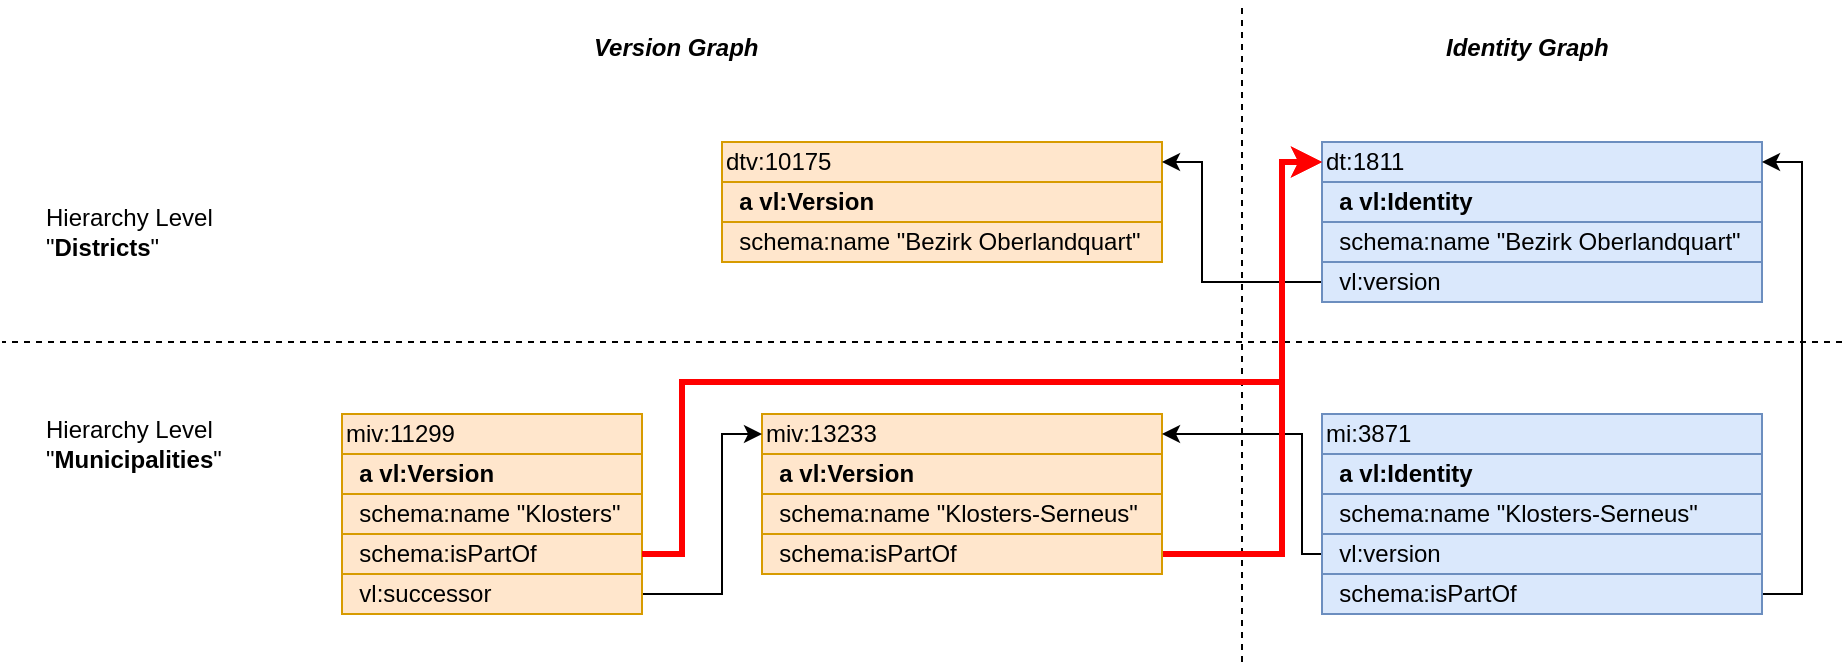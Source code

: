 <mxfile>
    <diagram id="REWU7WDJYt-7XXp8mPj9" name="Seite-1">
        <mxGraphModel dx="1206" dy="489" grid="1" gridSize="10" guides="1" tooltips="1" connect="1" arrows="1" fold="1" page="1" pageScale="1" pageWidth="827" pageHeight="1169" math="0" shadow="0">
            <root>
                <mxCell id="0"/>
                <mxCell id="1" parent="0"/>
                <mxCell id="12" value="miv:13233" style="rounded=0;whiteSpace=wrap;html=1;fillColor=#ffe6cc;strokeColor=#d79b00;align=left;fontSize=12;" parent="1" vertex="1">
                    <mxGeometry x="500" y="296" width="200" height="20" as="geometry"/>
                </mxCell>
                <mxCell id="13" value="&lt;div style=&quot;font-size: 12px;&quot;&gt;&lt;b style=&quot;font-size: 12px;&quot;&gt;&amp;nbsp; a vl:Version&lt;/b&gt;&lt;br style=&quot;font-size: 12px;&quot;&gt;&lt;/div&gt;" style="rounded=0;whiteSpace=wrap;html=1;fillColor=#ffe6cc;strokeColor=#d79b00;align=left;fontSize=12;" parent="1" vertex="1">
                    <mxGeometry x="500" y="316" width="200" height="20" as="geometry"/>
                </mxCell>
                <mxCell id="16" value="&amp;nbsp; schema:name &quot;Klosters-Serneus&quot;" style="rounded=0;whiteSpace=wrap;html=1;fillColor=#ffe6cc;strokeColor=#d79b00;align=left;fontSize=12;" parent="1" vertex="1">
                    <mxGeometry x="500" y="336" width="200" height="20" as="geometry"/>
                </mxCell>
                <mxCell id="17" value="mi:3871" style="rounded=0;whiteSpace=wrap;html=1;fillColor=#dae8fc;strokeColor=#6c8ebf;align=left;fontSize=12;" parent="1" vertex="1">
                    <mxGeometry x="780" y="296" width="220" height="20" as="geometry"/>
                </mxCell>
                <mxCell id="18" value="&lt;b style=&quot;font-size: 12px;&quot;&gt;&amp;nbsp; a vl:Identity&lt;/b&gt;" style="rounded=0;whiteSpace=wrap;html=1;fillColor=#dae8fc;strokeColor=#6c8ebf;align=left;fontSize=12;" parent="1" vertex="1">
                    <mxGeometry x="780" y="316" width="220" height="20" as="geometry"/>
                </mxCell>
                <mxCell id="19" value="&amp;nbsp; schema:name &quot;Klosters-Serneus&quot;" style="rounded=0;whiteSpace=wrap;html=1;fillColor=#dae8fc;strokeColor=#6c8ebf;align=left;fontSize=12;" parent="1" vertex="1">
                    <mxGeometry x="780" y="336" width="220" height="20" as="geometry"/>
                </mxCell>
                <mxCell id="26" style="edgeStyle=orthogonalEdgeStyle;html=1;exitX=0;exitY=0.5;exitDx=0;exitDy=0;entryX=1;entryY=0.5;entryDx=0;entryDy=0;rounded=0;" parent="1" source="21" target="12" edge="1">
                    <mxGeometry relative="1" as="geometry">
                        <Array as="points">
                            <mxPoint x="770" y="366"/>
                            <mxPoint x="770" y="306"/>
                        </Array>
                    </mxGeometry>
                </mxCell>
                <mxCell id="21" value="&amp;nbsp; vl:version" style="rounded=0;whiteSpace=wrap;html=1;fillColor=#dae8fc;strokeColor=#6c8ebf;align=left;fontSize=12;" parent="1" vertex="1">
                    <mxGeometry x="780" y="356" width="220" height="20" as="geometry"/>
                </mxCell>
                <mxCell id="22" value="" style="endArrow=none;dashed=1;html=1;" parent="1" edge="1">
                    <mxGeometry width="50" height="50" relative="1" as="geometry">
                        <mxPoint x="740" y="420" as="sourcePoint"/>
                        <mxPoint x="740" y="90" as="targetPoint"/>
                    </mxGeometry>
                </mxCell>
                <mxCell id="23" value="&lt;b&gt;&lt;i&gt;Identity Graph&lt;/i&gt;&lt;/b&gt;" style="text;html=1;strokeColor=none;fillColor=none;align=left;verticalAlign=middle;whiteSpace=wrap;rounded=0;" parent="1" vertex="1">
                    <mxGeometry x="840" y="98" width="100" height="30" as="geometry"/>
                </mxCell>
                <mxCell id="24" value="&lt;b&gt;&lt;i&gt;Version Graph&lt;/i&gt;&lt;/b&gt;" style="text;html=1;strokeColor=none;fillColor=none;align=left;verticalAlign=middle;whiteSpace=wrap;rounded=0;" parent="1" vertex="1">
                    <mxGeometry x="414" y="98" width="100" height="30" as="geometry"/>
                </mxCell>
                <mxCell id="27" value="" style="endArrow=none;dashed=1;html=1;" parent="1" edge="1">
                    <mxGeometry width="50" height="50" relative="1" as="geometry">
                        <mxPoint x="1040" y="260" as="sourcePoint"/>
                        <mxPoint x="120" y="260" as="targetPoint"/>
                    </mxGeometry>
                </mxCell>
                <mxCell id="28" value="dtv:10175" style="rounded=0;whiteSpace=wrap;html=1;fillColor=#ffe6cc;strokeColor=#d79b00;align=left;fontSize=12;" parent="1" vertex="1">
                    <mxGeometry x="480" y="160" width="220" height="20" as="geometry"/>
                </mxCell>
                <mxCell id="29" value="&lt;div style=&quot;font-size: 12px;&quot;&gt;&lt;b style=&quot;font-size: 12px;&quot;&gt;&amp;nbsp; a vl:Version&lt;/b&gt;&lt;br style=&quot;font-size: 12px;&quot;&gt;&lt;/div&gt;" style="rounded=0;whiteSpace=wrap;html=1;fillColor=#ffe6cc;strokeColor=#d79b00;align=left;fontSize=12;" parent="1" vertex="1">
                    <mxGeometry x="480" y="180" width="220" height="20" as="geometry"/>
                </mxCell>
                <mxCell id="30" value="&amp;nbsp; schema:name &quot;Bezirk Oberlandquart&quot;" style="rounded=0;whiteSpace=wrap;html=1;fillColor=#ffe6cc;strokeColor=#d79b00;align=left;fontSize=12;" parent="1" vertex="1">
                    <mxGeometry x="480" y="200" width="220" height="20" as="geometry"/>
                </mxCell>
                <mxCell id="31" value="dt:1811" style="rounded=0;whiteSpace=wrap;html=1;fillColor=#dae8fc;strokeColor=#6c8ebf;align=left;fontSize=12;" parent="1" vertex="1">
                    <mxGeometry x="780" y="160" width="220" height="20" as="geometry"/>
                </mxCell>
                <mxCell id="32" value="&lt;b style=&quot;font-size: 12px;&quot;&gt;&amp;nbsp; a vl:Identity&lt;/b&gt;" style="rounded=0;whiteSpace=wrap;html=1;fillColor=#dae8fc;strokeColor=#6c8ebf;align=left;fontSize=12;" parent="1" vertex="1">
                    <mxGeometry x="780" y="180" width="220" height="20" as="geometry"/>
                </mxCell>
                <mxCell id="33" value="&amp;nbsp; schema:name &quot;Bezirk Oberlandquart&quot;" style="rounded=0;whiteSpace=wrap;html=1;fillColor=#dae8fc;strokeColor=#6c8ebf;align=left;fontSize=12;" parent="1" vertex="1">
                    <mxGeometry x="780" y="200" width="220" height="20" as="geometry"/>
                </mxCell>
                <mxCell id="35" style="edgeStyle=orthogonalEdgeStyle;rounded=0;html=1;exitX=0;exitY=0.5;exitDx=0;exitDy=0;entryX=1;entryY=0.5;entryDx=0;entryDy=0;" parent="1" source="34" target="28" edge="1">
                    <mxGeometry relative="1" as="geometry">
                        <Array as="points">
                            <mxPoint x="720" y="230"/>
                            <mxPoint x="720" y="170"/>
                        </Array>
                    </mxGeometry>
                </mxCell>
                <mxCell id="34" value="&amp;nbsp; vl:version" style="rounded=0;whiteSpace=wrap;html=1;fillColor=#dae8fc;strokeColor=#6c8ebf;align=left;fontSize=12;" parent="1" vertex="1">
                    <mxGeometry x="780" y="220" width="220" height="20" as="geometry"/>
                </mxCell>
                <mxCell id="37" style="edgeStyle=orthogonalEdgeStyle;rounded=0;html=1;exitX=1;exitY=0.5;exitDx=0;exitDy=0;entryX=0;entryY=0.5;entryDx=0;entryDy=0;strokeColor=#FF0000;strokeWidth=3;" parent="1" source="36" target="31" edge="1">
                    <mxGeometry relative="1" as="geometry">
                        <Array as="points">
                            <mxPoint x="760" y="366"/>
                            <mxPoint x="760" y="170"/>
                        </Array>
                    </mxGeometry>
                </mxCell>
                <mxCell id="36" value="&amp;nbsp; schema:isPartOf" style="rounded=0;whiteSpace=wrap;html=1;fillColor=#ffe6cc;strokeColor=#d79b00;align=left;fontSize=12;" parent="1" vertex="1">
                    <mxGeometry x="500" y="356" width="200" height="20" as="geometry"/>
                </mxCell>
                <mxCell id="40" style="edgeStyle=orthogonalEdgeStyle;rounded=0;html=1;exitX=1;exitY=0.5;exitDx=0;exitDy=0;entryX=1;entryY=0.5;entryDx=0;entryDy=0;" parent="1" source="38" target="31" edge="1">
                    <mxGeometry relative="1" as="geometry">
                        <Array as="points">
                            <mxPoint x="1020" y="386"/>
                            <mxPoint x="1020" y="170"/>
                        </Array>
                    </mxGeometry>
                </mxCell>
                <mxCell id="38" value="&amp;nbsp; schema:isPartOf" style="rounded=0;whiteSpace=wrap;html=1;fillColor=#dae8fc;strokeColor=#6c8ebf;align=left;fontSize=12;" parent="1" vertex="1">
                    <mxGeometry x="780" y="376" width="220" height="20" as="geometry"/>
                </mxCell>
                <mxCell id="41" value="Hierarchy Level &quot;&lt;b&gt;Municipalities&lt;/b&gt;&quot;" style="text;html=1;strokeColor=none;fillColor=none;align=left;verticalAlign=middle;whiteSpace=wrap;rounded=0;" parent="1" vertex="1">
                    <mxGeometry x="140" y="296" width="100" height="30" as="geometry"/>
                </mxCell>
                <mxCell id="42" value="Hierarchy Level &quot;&lt;b&gt;Districts&lt;/b&gt;&quot;" style="text;html=1;strokeColor=none;fillColor=none;align=left;verticalAlign=middle;whiteSpace=wrap;rounded=0;" parent="1" vertex="1">
                    <mxGeometry x="140" y="190" width="100" height="30" as="geometry"/>
                </mxCell>
                <mxCell id="43" value="miv:11299" style="rounded=0;whiteSpace=wrap;html=1;fillColor=#ffe6cc;strokeColor=#d79b00;align=left;fontSize=12;" vertex="1" parent="1">
                    <mxGeometry x="290" y="296" width="150" height="20" as="geometry"/>
                </mxCell>
                <mxCell id="44" value="&lt;div style=&quot;font-size: 12px;&quot;&gt;&lt;b style=&quot;font-size: 12px;&quot;&gt;&amp;nbsp; a vl:Version&lt;/b&gt;&lt;br style=&quot;font-size: 12px;&quot;&gt;&lt;/div&gt;" style="rounded=0;whiteSpace=wrap;html=1;fillColor=#ffe6cc;strokeColor=#d79b00;align=left;fontSize=12;" vertex="1" parent="1">
                    <mxGeometry x="290" y="316" width="150" height="20" as="geometry"/>
                </mxCell>
                <mxCell id="45" value="&amp;nbsp; schema:name &quot;Klosters&quot;" style="rounded=0;whiteSpace=wrap;html=1;fillColor=#ffe6cc;strokeColor=#d79b00;align=left;fontSize=12;" vertex="1" parent="1">
                    <mxGeometry x="290" y="336" width="150" height="20" as="geometry"/>
                </mxCell>
                <mxCell id="46" value="&amp;nbsp; schema:isPartOf" style="rounded=0;whiteSpace=wrap;html=1;fillColor=#ffe6cc;strokeColor=#d79b00;align=left;fontSize=12;" vertex="1" parent="1">
                    <mxGeometry x="290" y="356" width="150" height="20" as="geometry"/>
                </mxCell>
                <mxCell id="48" style="edgeStyle=orthogonalEdgeStyle;html=1;exitX=1;exitY=0.5;exitDx=0;exitDy=0;entryX=0;entryY=0.5;entryDx=0;entryDy=0;rounded=0;" edge="1" parent="1" source="47" target="12">
                    <mxGeometry relative="1" as="geometry">
                        <Array as="points">
                            <mxPoint x="480" y="386"/>
                            <mxPoint x="480" y="306"/>
                        </Array>
                    </mxGeometry>
                </mxCell>
                <mxCell id="47" value="&amp;nbsp; vl:successor" style="rounded=0;whiteSpace=wrap;html=1;fillColor=#ffe6cc;strokeColor=#d79b00;align=left;fontSize=12;" vertex="1" parent="1">
                    <mxGeometry x="290" y="376" width="150" height="20" as="geometry"/>
                </mxCell>
                <mxCell id="49" style="edgeStyle=orthogonalEdgeStyle;rounded=0;html=1;exitX=1;exitY=0.5;exitDx=0;exitDy=0;entryX=0;entryY=0.5;entryDx=0;entryDy=0;strokeColor=#FF0000;strokeWidth=3;" edge="1" parent="1" source="46" target="31">
                    <mxGeometry relative="1" as="geometry">
                        <Array as="points">
                            <mxPoint x="460" y="366"/>
                            <mxPoint x="460" y="280"/>
                            <mxPoint x="760" y="280"/>
                            <mxPoint x="760" y="170"/>
                        </Array>
                        <mxPoint x="710" y="376" as="sourcePoint"/>
                        <mxPoint x="790" y="180" as="targetPoint"/>
                    </mxGeometry>
                </mxCell>
            </root>
        </mxGraphModel>
    </diagram>
</mxfile>